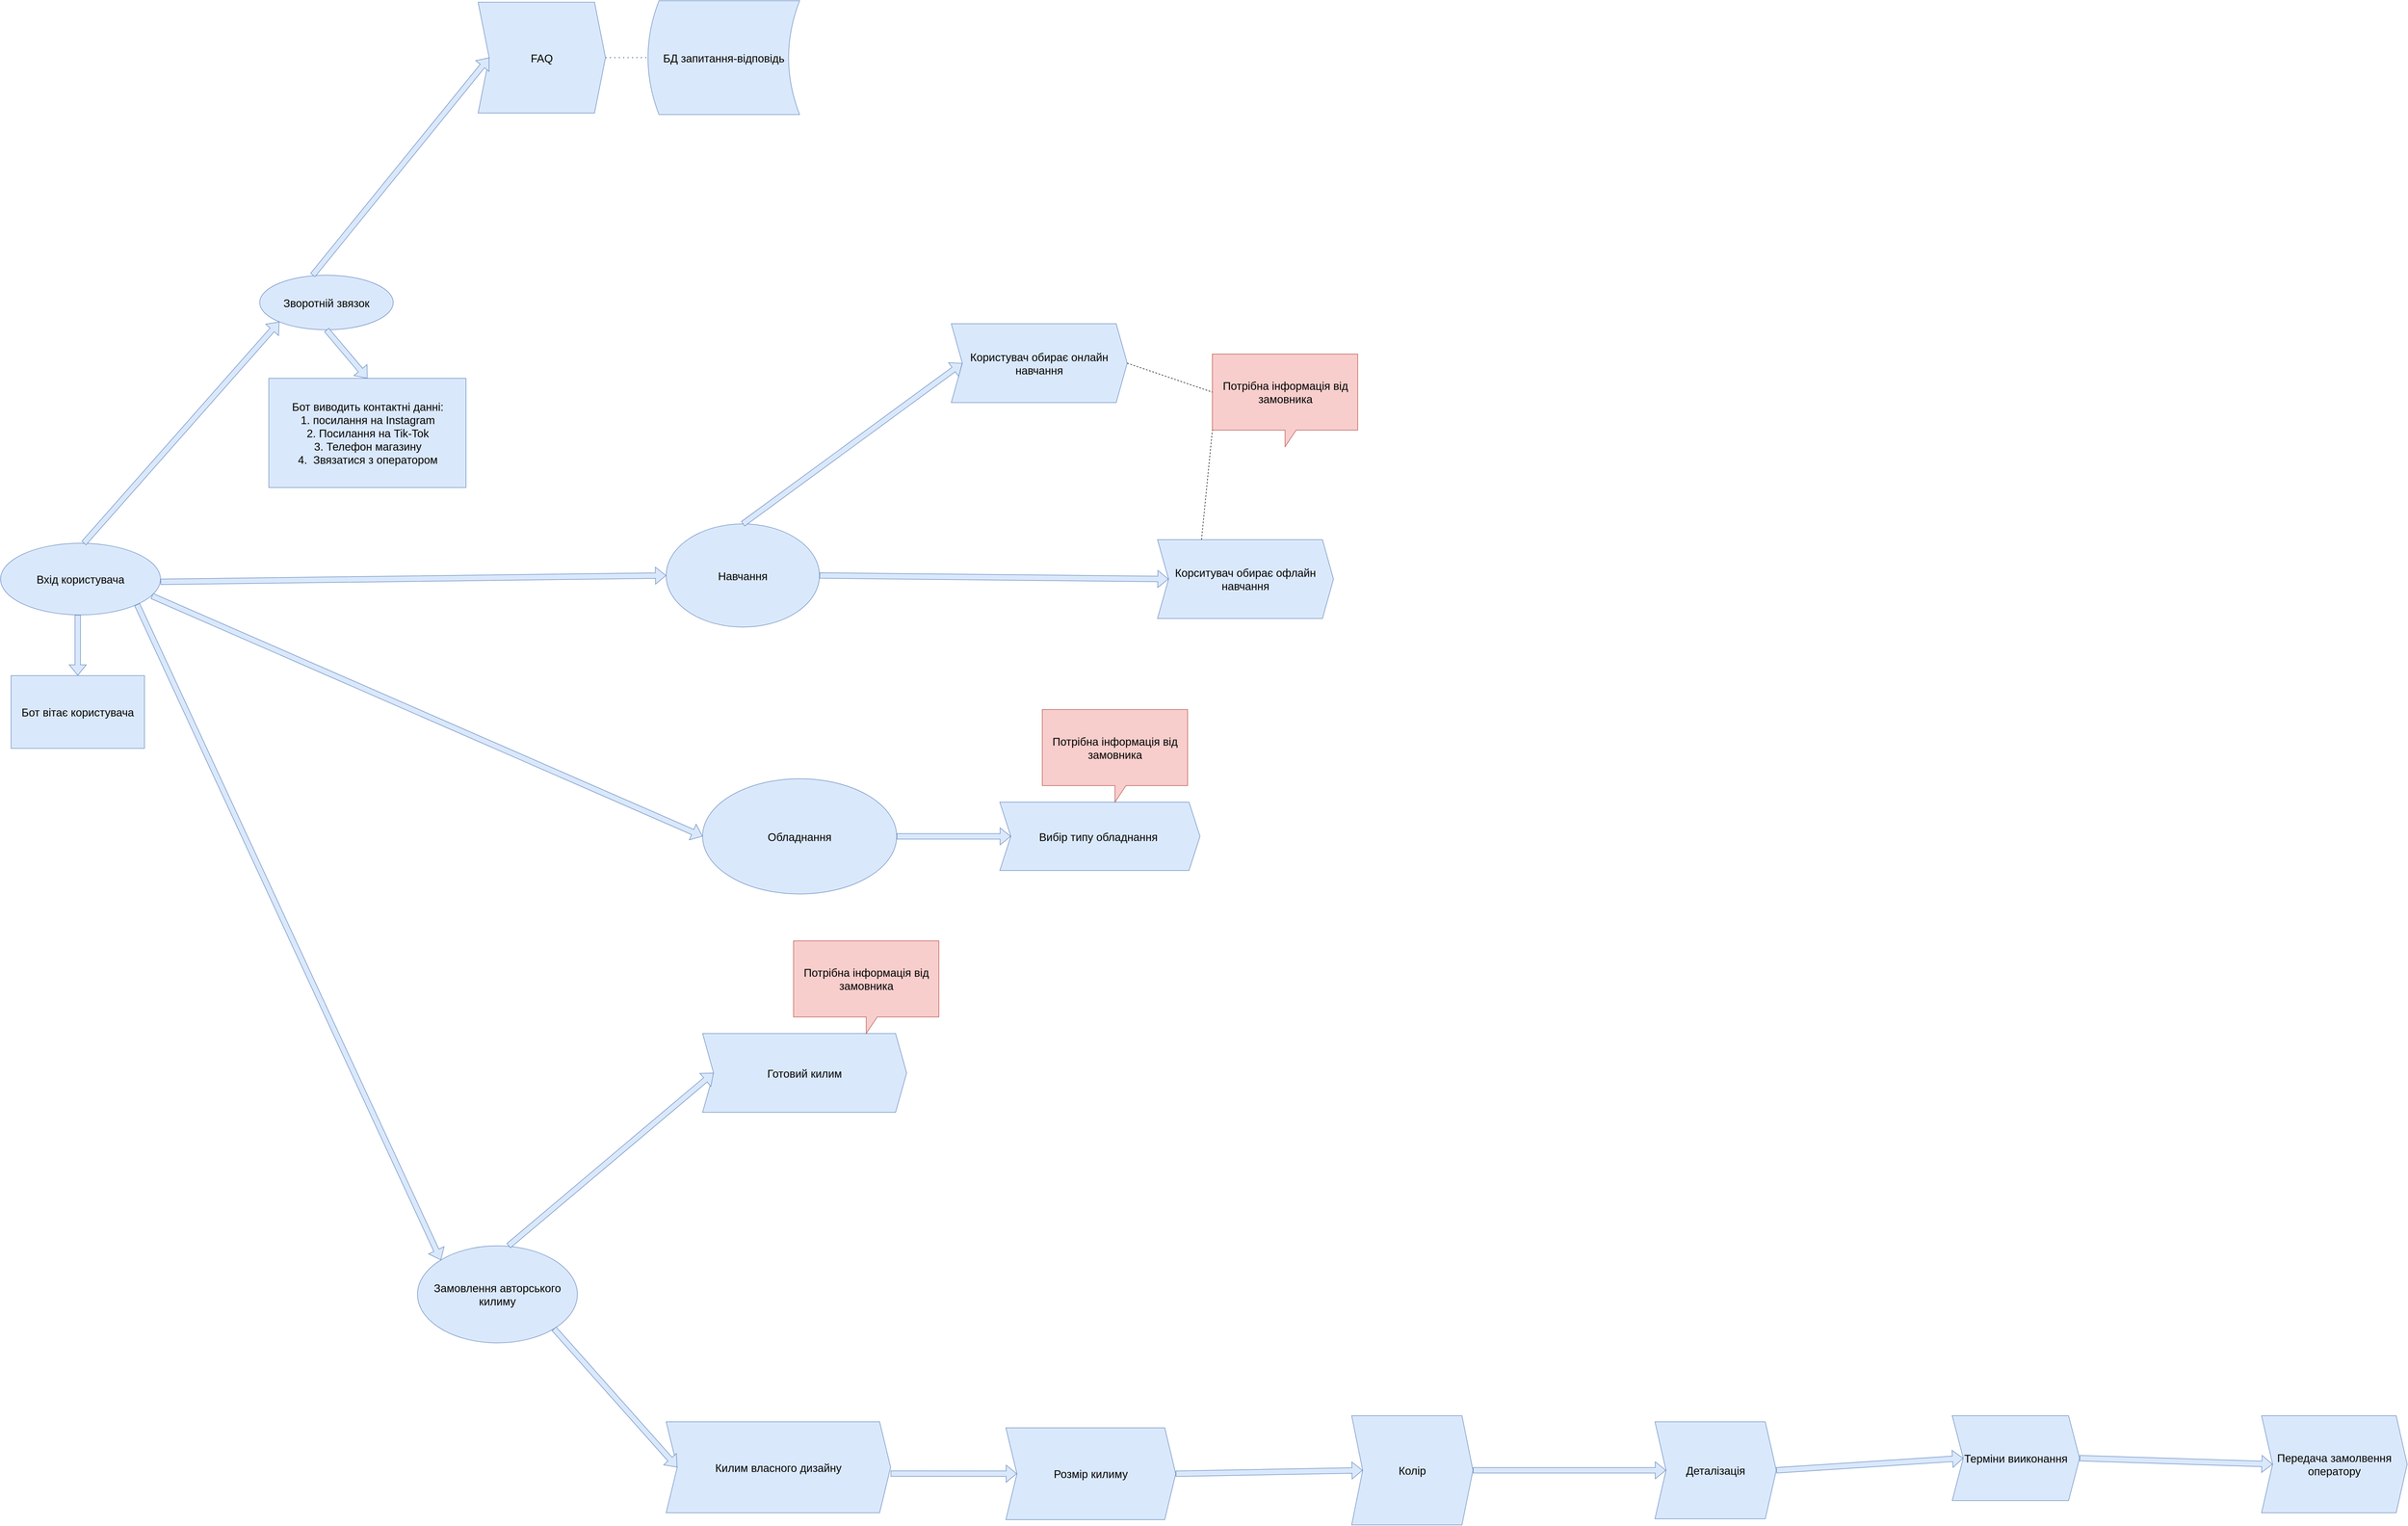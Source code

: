 <mxfile version="21.6.8" type="github">
  <diagram name="Page-1" id="c37626ed-c26b-45fb-9056-f9ebc6bb27b6">
    <mxGraphModel dx="4916" dy="3190" grid="1" gridSize="11" guides="1" tooltips="1" connect="1" arrows="1" fold="1" page="1" pageScale="1" pageWidth="1100" pageHeight="850" background="none" math="0" shadow="0">
      <root>
        <mxCell id="0" />
        <mxCell id="1" parent="0" />
        <mxCell id="O2C8uv8vaIljnyK9QpL5-1" value="&lt;font style=&quot;font-size: 20px;&quot;&gt;Вхід користувача&lt;/font&gt;" style="ellipse;whiteSpace=wrap;html=1;fillColor=#dae8fc;strokeColor=#6c8ebf;fontSize=20;" vertex="1" parent="1">
          <mxGeometry x="-580" y="200" width="290" height="130" as="geometry" />
        </mxCell>
        <mxCell id="O2C8uv8vaIljnyK9QpL5-2" value="&lt;font style=&quot;font-size: 20px;&quot;&gt;Замовлення авторського килиму&lt;/font&gt;" style="ellipse;whiteSpace=wrap;html=1;fillColor=#dae8fc;strokeColor=#6c8ebf;fontSize=20;" vertex="1" parent="1">
          <mxGeometry x="176" y="1474" width="290" height="176" as="geometry" />
        </mxCell>
        <mxCell id="O2C8uv8vaIljnyK9QpL5-3" value="" style="shape=flexArrow;endArrow=classic;html=1;rounded=0;exitX=1;exitY=1;exitDx=0;exitDy=0;entryX=0;entryY=0;entryDx=0;entryDy=0;fillColor=#dae8fc;strokeColor=#6c8ebf;fontSize=20;" edge="1" parent="1" source="O2C8uv8vaIljnyK9QpL5-1" target="O2C8uv8vaIljnyK9QpL5-2">
          <mxGeometry width="50" height="50" relative="1" as="geometry">
            <mxPoint x="-340" y="440" as="sourcePoint" />
            <mxPoint x="-188" y="490" as="targetPoint" />
          </mxGeometry>
        </mxCell>
        <mxCell id="O2C8uv8vaIljnyK9QpL5-4" value="&lt;font style=&quot;font-size: 20px;&quot;&gt;Навчання&lt;/font&gt;" style="ellipse;whiteSpace=wrap;html=1;fillColor=#dae8fc;strokeColor=#6c8ebf;fontSize=20;" vertex="1" parent="1">
          <mxGeometry x="627" y="165" width="278" height="187" as="geometry" />
        </mxCell>
        <mxCell id="O2C8uv8vaIljnyK9QpL5-5" value="&lt;font style=&quot;font-size: 20px;&quot;&gt;Бот вітає користувача&lt;/font&gt;" style="rounded=0;whiteSpace=wrap;html=1;fillColor=#dae8fc;strokeColor=#6c8ebf;fontSize=20;" vertex="1" parent="1">
          <mxGeometry x="-561" y="440" width="242" height="132" as="geometry" />
        </mxCell>
        <mxCell id="O2C8uv8vaIljnyK9QpL5-6" value="" style="shape=flexArrow;endArrow=classic;html=1;rounded=0;entryX=0.5;entryY=0;entryDx=0;entryDy=0;fillColor=#dae8fc;strokeColor=#6c8ebf;fontSize=20;" edge="1" parent="1" target="O2C8uv8vaIljnyK9QpL5-5">
          <mxGeometry width="50" height="50" relative="1" as="geometry">
            <mxPoint x="-440" y="330" as="sourcePoint" />
            <mxPoint x="-390" y="280" as="targetPoint" />
          </mxGeometry>
        </mxCell>
        <mxCell id="O2C8uv8vaIljnyK9QpL5-7" value="" style="shape=flexArrow;endArrow=classic;html=1;rounded=0;entryX=0;entryY=0.5;entryDx=0;entryDy=0;fillColor=#dae8fc;strokeColor=#6c8ebf;fontSize=20;" edge="1" parent="1" target="O2C8uv8vaIljnyK9QpL5-4">
          <mxGeometry width="50" height="50" relative="1" as="geometry">
            <mxPoint x="-290" y="270" as="sourcePoint" />
            <mxPoint x="-240" y="220" as="targetPoint" />
          </mxGeometry>
        </mxCell>
        <mxCell id="O2C8uv8vaIljnyK9QpL5-8" value="&lt;font style=&quot;font-size: 20px;&quot;&gt;Зворотній&lt;/font&gt; &lt;font style=&quot;font-size: 20px;&quot;&gt;звязок&lt;/font&gt;" style="ellipse;whiteSpace=wrap;html=1;fillColor=#dae8fc;strokeColor=#6c8ebf;fontSize=20;" vertex="1" parent="1">
          <mxGeometry x="-110" y="-286" width="242" height="99" as="geometry" />
        </mxCell>
        <mxCell id="O2C8uv8vaIljnyK9QpL5-9" value="" style="shape=flexArrow;endArrow=classic;html=1;rounded=0;entryX=0;entryY=1;entryDx=0;entryDy=0;fillColor=#dae8fc;strokeColor=#6c8ebf;fontSize=20;" edge="1" parent="1" target="O2C8uv8vaIljnyK9QpL5-8">
          <mxGeometry width="50" height="50" relative="1" as="geometry">
            <mxPoint x="-429" y="200" as="sourcePoint" />
            <mxPoint x="-379" y="150" as="targetPoint" />
          </mxGeometry>
        </mxCell>
        <mxCell id="O2C8uv8vaIljnyK9QpL5-12" value="&lt;font style=&quot;font-size: 20px;&quot;&gt;Бот виводить контактні данні:&lt;br style=&quot;font-size: 20px;&quot;&gt;1. посилання на Instagram&lt;br style=&quot;font-size: 20px;&quot;&gt;2. Посилання на Tik-Tok&lt;br style=&quot;font-size: 20px;&quot;&gt;3. Телефон магазину&lt;br style=&quot;font-size: 20px;&quot;&gt;4.&amp;nbsp; Звязатися з оператором&lt;/font&gt;" style="rounded=0;whiteSpace=wrap;html=1;fontSize=20;fillColor=#dae8fc;strokeColor=#6c8ebf;" vertex="1" parent="1">
          <mxGeometry x="-93.5" y="-99" width="357.5" height="198" as="geometry" />
        </mxCell>
        <mxCell id="O2C8uv8vaIljnyK9QpL5-13" value="" style="shape=flexArrow;endArrow=classic;html=1;rounded=0;entryX=0.5;entryY=0;entryDx=0;entryDy=0;exitX=0.5;exitY=1;exitDx=0;exitDy=0;fillColor=#dae8fc;strokeColor=#6c8ebf;fontSize=20;" edge="1" parent="1" source="O2C8uv8vaIljnyK9QpL5-8" target="O2C8uv8vaIljnyK9QpL5-12">
          <mxGeometry width="50" height="50" relative="1" as="geometry">
            <mxPoint x="-6" y="-181" as="sourcePoint" />
            <mxPoint x="44" y="-231" as="targetPoint" />
          </mxGeometry>
        </mxCell>
        <mxCell id="O2C8uv8vaIljnyK9QpL5-15" value="&lt;font style=&quot;font-size: 20px;&quot;&gt;Обладнання&lt;/font&gt;" style="ellipse;whiteSpace=wrap;html=1;fillColor=#dae8fc;strokeColor=#6c8ebf;fontSize=20;" vertex="1" parent="1">
          <mxGeometry x="693" y="627" width="352" height="209" as="geometry" />
        </mxCell>
        <mxCell id="O2C8uv8vaIljnyK9QpL5-16" value="" style="shape=flexArrow;endArrow=classic;html=1;rounded=0;exitX=0.946;exitY=0.735;exitDx=0;exitDy=0;exitPerimeter=0;entryX=0;entryY=0.5;entryDx=0;entryDy=0;fillColor=#dae8fc;strokeColor=#6c8ebf;fontSize=20;" edge="1" parent="1" source="O2C8uv8vaIljnyK9QpL5-1" target="O2C8uv8vaIljnyK9QpL5-15">
          <mxGeometry width="50" height="50" relative="1" as="geometry">
            <mxPoint x="-187" y="358" as="sourcePoint" />
            <mxPoint x="-137" y="308" as="targetPoint" />
          </mxGeometry>
        </mxCell>
        <mxCell id="O2C8uv8vaIljnyK9QpL5-17" value="&lt;font style=&quot;font-size: 20px;&quot;&gt;Користувач обирає онлайн навчання&lt;/font&gt;" style="shape=step;perimeter=stepPerimeter;whiteSpace=wrap;html=1;fixedSize=1;fillColor=#dae8fc;strokeColor=#6c8ebf;fontSize=20;" vertex="1" parent="1">
          <mxGeometry x="1144" y="-198" width="319" height="143" as="geometry" />
        </mxCell>
        <mxCell id="O2C8uv8vaIljnyK9QpL5-18" value="" style="shape=flexArrow;endArrow=classic;html=1;rounded=0;exitX=0.5;exitY=0;exitDx=0;exitDy=0;entryX=0;entryY=0.5;entryDx=0;entryDy=0;fillColor=#dae8fc;strokeColor=#6c8ebf;fontSize=20;" edge="1" parent="1" source="O2C8uv8vaIljnyK9QpL5-4" target="O2C8uv8vaIljnyK9QpL5-17">
          <mxGeometry width="50" height="50" relative="1" as="geometry">
            <mxPoint x="781" y="138" as="sourcePoint" />
            <mxPoint x="831" y="88" as="targetPoint" />
          </mxGeometry>
        </mxCell>
        <mxCell id="O2C8uv8vaIljnyK9QpL5-19" value="&lt;span style=&quot;font-size: 20px;&quot;&gt;Корситувач обирає офлайн навчання&lt;/span&gt;" style="shape=step;perimeter=stepPerimeter;whiteSpace=wrap;html=1;fixedSize=1;fillColor=#dae8fc;strokeColor=#6c8ebf;fontSize=20;" vertex="1" parent="1">
          <mxGeometry x="1518" y="193.5" width="319" height="143" as="geometry" />
        </mxCell>
        <mxCell id="O2C8uv8vaIljnyK9QpL5-20" value="" style="shape=flexArrow;endArrow=classic;html=1;rounded=0;entryX=0;entryY=0.5;entryDx=0;entryDy=0;exitX=1;exitY=0.5;exitDx=0;exitDy=0;fillColor=#dae8fc;strokeColor=#6c8ebf;fontSize=20;" edge="1" parent="1" source="O2C8uv8vaIljnyK9QpL5-4" target="O2C8uv8vaIljnyK9QpL5-19">
          <mxGeometry width="50" height="50" relative="1" as="geometry">
            <mxPoint x="957" y="283.5" as="sourcePoint" />
            <mxPoint x="1007" y="233.5" as="targetPoint" />
          </mxGeometry>
        </mxCell>
        <mxCell id="O2C8uv8vaIljnyK9QpL5-21" value="&lt;font style=&quot;font-size: 20px;&quot;&gt;Готовий килим&lt;/font&gt;" style="shape=step;perimeter=stepPerimeter;whiteSpace=wrap;html=1;fixedSize=1;fillColor=#dae8fc;strokeColor=#6c8ebf;fontSize=20;" vertex="1" parent="1">
          <mxGeometry x="693" y="1089" width="370" height="143" as="geometry" />
        </mxCell>
        <mxCell id="O2C8uv8vaIljnyK9QpL5-22" value="" style="shape=flexArrow;endArrow=classic;html=1;rounded=0;entryX=0;entryY=0.5;entryDx=0;entryDy=0;fillColor=#dae8fc;strokeColor=#6c8ebf;fontSize=20;" edge="1" parent="1" target="O2C8uv8vaIljnyK9QpL5-21">
          <mxGeometry width="50" height="50" relative="1" as="geometry">
            <mxPoint x="341" y="1474" as="sourcePoint" />
            <mxPoint x="391" y="1424" as="targetPoint" />
          </mxGeometry>
        </mxCell>
        <mxCell id="O2C8uv8vaIljnyK9QpL5-23" value="&lt;font style=&quot;font-size: 20px;&quot;&gt;Килим власного дизайну&lt;/font&gt;" style="shape=step;perimeter=stepPerimeter;whiteSpace=wrap;html=1;fixedSize=1;fillColor=#dae8fc;strokeColor=#6c8ebf;fontSize=20;" vertex="1" parent="1">
          <mxGeometry x="627" y="1793" width="407" height="165" as="geometry" />
        </mxCell>
        <mxCell id="O2C8uv8vaIljnyK9QpL5-24" value="" style="shape=flexArrow;endArrow=classic;html=1;rounded=0;entryX=0;entryY=0.5;entryDx=0;entryDy=0;exitX=1;exitY=1;exitDx=0;exitDy=0;fillColor=#dae8fc;strokeColor=#6c8ebf;fontSize=20;" edge="1" parent="1" source="O2C8uv8vaIljnyK9QpL5-2" target="O2C8uv8vaIljnyK9QpL5-23">
          <mxGeometry width="50" height="50" relative="1" as="geometry">
            <mxPoint x="440" y="1623" as="sourcePoint" />
            <mxPoint x="490" y="1573" as="targetPoint" />
          </mxGeometry>
        </mxCell>
        <mxCell id="O2C8uv8vaIljnyK9QpL5-25" value="&lt;font style=&quot;font-size: 20px;&quot;&gt;Розмір килиму&lt;/font&gt;" style="shape=step;perimeter=stepPerimeter;whiteSpace=wrap;html=1;fixedSize=1;fillColor=#dae8fc;strokeColor=#6c8ebf;fontSize=20;" vertex="1" parent="1">
          <mxGeometry x="1243" y="1804" width="308" height="166.5" as="geometry" />
        </mxCell>
        <mxCell id="O2C8uv8vaIljnyK9QpL5-26" value="" style="shape=flexArrow;endArrow=classic;html=1;rounded=0;fillColor=#dae8fc;strokeColor=#6c8ebf;fontSize=20;" edge="1" parent="1" target="O2C8uv8vaIljnyK9QpL5-25">
          <mxGeometry width="50" height="50" relative="1" as="geometry">
            <mxPoint x="1034" y="1887" as="sourcePoint" />
            <mxPoint x="1084" y="1837" as="targetPoint" />
          </mxGeometry>
        </mxCell>
        <mxCell id="O2C8uv8vaIljnyK9QpL5-33" value="&lt;font style=&quot;font-size: 20px;&quot;&gt;FAQ&lt;/font&gt;" style="shape=step;perimeter=stepPerimeter;whiteSpace=wrap;html=1;fixedSize=1;fillColor=#dae8fc;strokeColor=#6c8ebf;" vertex="1" parent="1">
          <mxGeometry x="286" y="-781" width="231" height="201" as="geometry" />
        </mxCell>
        <mxCell id="O2C8uv8vaIljnyK9QpL5-34" value="" style="shape=flexArrow;endArrow=classic;html=1;rounded=0;entryX=0;entryY=0.5;entryDx=0;entryDy=0;fillColor=#dae8fc;strokeColor=#6c8ebf;fontSize=20;" edge="1" parent="1" target="O2C8uv8vaIljnyK9QpL5-33">
          <mxGeometry width="50" height="50" relative="1" as="geometry">
            <mxPoint x="-14" y="-286" as="sourcePoint" />
            <mxPoint x="36" y="-336" as="targetPoint" />
          </mxGeometry>
        </mxCell>
        <mxCell id="O2C8uv8vaIljnyK9QpL5-35" value="&lt;font style=&quot;font-size: 20px;&quot;&gt;БД запитання-відповідь&lt;/font&gt;" style="shape=dataStorage;whiteSpace=wrap;html=1;fixedSize=1;rotation=0;fillColor=#dae8fc;strokeColor=#6c8ebf;" vertex="1" parent="1">
          <mxGeometry x="594" y="-783.75" width="275" height="206.5" as="geometry" />
        </mxCell>
        <mxCell id="O2C8uv8vaIljnyK9QpL5-36" value="" style="endArrow=none;dashed=1;html=1;dashPattern=1 3;strokeWidth=2;rounded=0;entryX=0;entryY=0.5;entryDx=0;entryDy=0;exitX=1;exitY=0.5;exitDx=0;exitDy=0;fillColor=#dae8fc;strokeColor=#6c8ebf;fontSize=20;" edge="1" parent="1" source="O2C8uv8vaIljnyK9QpL5-33" target="O2C8uv8vaIljnyK9QpL5-35">
          <mxGeometry width="50" height="50" relative="1" as="geometry">
            <mxPoint x="525" y="-665" as="sourcePoint" />
            <mxPoint x="575" y="-715" as="targetPoint" />
          </mxGeometry>
        </mxCell>
        <mxCell id="O2C8uv8vaIljnyK9QpL5-44" value="Колір" style="shape=step;perimeter=stepPerimeter;whiteSpace=wrap;html=1;fixedSize=1;fillColor=#dae8fc;strokeColor=#6c8ebf;fontSize=20;" vertex="1" parent="1">
          <mxGeometry x="1870" y="1782" width="220" height="198" as="geometry" />
        </mxCell>
        <mxCell id="O2C8uv8vaIljnyK9QpL5-50" value="" style="shape=flexArrow;endArrow=classic;html=1;rounded=0;exitX=1;exitY=0.5;exitDx=0;exitDy=0;entryX=0;entryY=0.5;entryDx=0;entryDy=0;fillColor=#dae8fc;strokeColor=#6c8ebf;fontSize=20;" edge="1" parent="1" source="O2C8uv8vaIljnyK9QpL5-25" target="O2C8uv8vaIljnyK9QpL5-44">
          <mxGeometry width="50" height="50" relative="1" as="geometry">
            <mxPoint x="2068.0" y="1887.25" as="sourcePoint" />
            <mxPoint x="2640" y="1903" as="targetPoint" />
          </mxGeometry>
        </mxCell>
        <mxCell id="O2C8uv8vaIljnyK9QpL5-52" value="Деталізація" style="shape=step;perimeter=stepPerimeter;whiteSpace=wrap;html=1;fixedSize=1;fillColor=#dae8fc;strokeColor=#6c8ebf;fontSize=20;" vertex="1" parent="1">
          <mxGeometry x="2420" y="1793" width="220" height="176" as="geometry" />
        </mxCell>
        <mxCell id="O2C8uv8vaIljnyK9QpL5-53" value="" style="shape=flexArrow;endArrow=classic;html=1;rounded=0;entryX=0;entryY=0.5;entryDx=0;entryDy=0;exitX=1;exitY=0.5;exitDx=0;exitDy=0;fillColor=#dae8fc;strokeColor=#6c8ebf;fontSize=20;" edge="1" parent="1" source="O2C8uv8vaIljnyK9QpL5-44" target="O2C8uv8vaIljnyK9QpL5-52">
          <mxGeometry width="50" height="50" relative="1" as="geometry">
            <mxPoint x="2882" y="2014.25" as="sourcePoint" />
            <mxPoint x="2932" y="1964.25" as="targetPoint" />
          </mxGeometry>
        </mxCell>
        <mxCell id="O2C8uv8vaIljnyK9QpL5-54" value="&lt;font style=&quot;font-size: 20px;&quot;&gt;Терміни вииконання&lt;/font&gt;" style="shape=step;perimeter=stepPerimeter;whiteSpace=wrap;html=1;fixedSize=1;fillColor=#dae8fc;strokeColor=#6c8ebf;fontSize=20;" vertex="1" parent="1">
          <mxGeometry x="2959" y="1782" width="231" height="154" as="geometry" />
        </mxCell>
        <mxCell id="O2C8uv8vaIljnyK9QpL5-55" value="" style="shape=flexArrow;endArrow=classic;html=1;rounded=0;entryX=0;entryY=0.5;entryDx=0;entryDy=0;exitX=1;exitY=0.5;exitDx=0;exitDy=0;fillColor=#dae8fc;strokeColor=#6c8ebf;fontSize=20;" edge="1" parent="1" source="O2C8uv8vaIljnyK9QpL5-52" target="O2C8uv8vaIljnyK9QpL5-54">
          <mxGeometry width="50" height="50" relative="1" as="geometry">
            <mxPoint x="3223" y="2008" as="sourcePoint" />
            <mxPoint x="3273" y="1958" as="targetPoint" />
          </mxGeometry>
        </mxCell>
        <mxCell id="O2C8uv8vaIljnyK9QpL5-56" value="&lt;font style=&quot;font-size: 20px;&quot;&gt;Передача замолвення оператору&lt;/font&gt;" style="shape=step;perimeter=stepPerimeter;whiteSpace=wrap;html=1;fixedSize=1;fillColor=#dae8fc;strokeColor=#6c8ebf;fontSize=20;" vertex="1" parent="1">
          <mxGeometry x="3520" y="1782" width="264" height="176" as="geometry" />
        </mxCell>
        <mxCell id="O2C8uv8vaIljnyK9QpL5-57" value="" style="shape=flexArrow;endArrow=classic;html=1;rounded=0;entryX=0;entryY=0.5;entryDx=0;entryDy=0;exitX=1;exitY=0.5;exitDx=0;exitDy=0;fillColor=#dae8fc;strokeColor=#6c8ebf;fontSize=20;" edge="1" parent="1" source="O2C8uv8vaIljnyK9QpL5-54" target="O2C8uv8vaIljnyK9QpL5-56">
          <mxGeometry width="50" height="50" relative="1" as="geometry">
            <mxPoint x="3575" y="1991" as="sourcePoint" />
            <mxPoint x="3603" y="1958" as="targetPoint" />
          </mxGeometry>
        </mxCell>
        <mxCell id="O2C8uv8vaIljnyK9QpL5-58" value="&lt;font style=&quot;font-size: 20px;&quot;&gt;Вибір типу обладнання&amp;nbsp;&lt;/font&gt;" style="shape=step;perimeter=stepPerimeter;whiteSpace=wrap;html=1;fixedSize=1;fillColor=#dae8fc;strokeColor=#6c8ebf;fontSize=20;" vertex="1" parent="1">
          <mxGeometry x="1232" y="669.5" width="363" height="124" as="geometry" />
        </mxCell>
        <mxCell id="O2C8uv8vaIljnyK9QpL5-59" value="" style="shape=flexArrow;endArrow=classic;html=1;rounded=0;entryX=0;entryY=0.5;entryDx=0;entryDy=0;exitX=1;exitY=0.5;exitDx=0;exitDy=0;fillColor=#dae8fc;strokeColor=#6c8ebf;fontSize=20;" edge="1" parent="1" source="O2C8uv8vaIljnyK9QpL5-15" target="O2C8uv8vaIljnyK9QpL5-58">
          <mxGeometry width="50" height="50" relative="1" as="geometry">
            <mxPoint x="1094" y="756.5" as="sourcePoint" />
            <mxPoint x="1144" y="706.5" as="targetPoint" />
          </mxGeometry>
        </mxCell>
        <mxCell id="O2C8uv8vaIljnyK9QpL5-61" value="Потрібна інформація від замовника" style="shape=callout;whiteSpace=wrap;html=1;perimeter=calloutPerimeter;fillColor=#f8cecc;strokeColor=#b85450;fontSize=20;" vertex="1" parent="1">
          <mxGeometry x="1617.5" y="-143" width="263.5" height="168" as="geometry" />
        </mxCell>
        <mxCell id="O2C8uv8vaIljnyK9QpL5-62" value="" style="endArrow=none;dashed=1;html=1;rounded=0;entryX=0;entryY=0;entryDx=0;entryDy=69;entryPerimeter=0;exitX=1;exitY=0.5;exitDx=0;exitDy=0;fontSize=20;" edge="1" parent="1" source="O2C8uv8vaIljnyK9QpL5-17" target="O2C8uv8vaIljnyK9QpL5-61">
          <mxGeometry width="50" height="50" relative="1" as="geometry">
            <mxPoint x="1485" y="-104" as="sourcePoint" />
            <mxPoint x="1535" y="-154" as="targetPoint" />
          </mxGeometry>
        </mxCell>
        <mxCell id="O2C8uv8vaIljnyK9QpL5-63" value="" style="endArrow=none;dashed=1;html=1;rounded=0;entryX=0;entryY=0;entryDx=0;entryDy=138;entryPerimeter=0;exitX=0.25;exitY=0;exitDx=0;exitDy=0;fontSize=20;" edge="1" parent="1" source="O2C8uv8vaIljnyK9QpL5-19" target="O2C8uv8vaIljnyK9QpL5-61">
          <mxGeometry width="50" height="50" relative="1" as="geometry">
            <mxPoint x="1551" y="88" as="sourcePoint" />
            <mxPoint x="1706" y="140" as="targetPoint" />
          </mxGeometry>
        </mxCell>
        <mxCell id="O2C8uv8vaIljnyK9QpL5-64" value="Потрібна інформація від замовника" style="shape=callout;whiteSpace=wrap;html=1;perimeter=calloutPerimeter;fillColor=#f8cecc;strokeColor=#b85450;fontSize=20;" vertex="1" parent="1">
          <mxGeometry x="1309" y="501.5" width="263.5" height="168" as="geometry" />
        </mxCell>
        <mxCell id="O2C8uv8vaIljnyK9QpL5-65" value="Потрібна інформація від замовника" style="shape=callout;whiteSpace=wrap;html=1;perimeter=calloutPerimeter;fillColor=#f8cecc;strokeColor=#b85450;fontSize=20;" vertex="1" parent="1">
          <mxGeometry x="858" y="921" width="263.5" height="168" as="geometry" />
        </mxCell>
      </root>
    </mxGraphModel>
  </diagram>
</mxfile>
